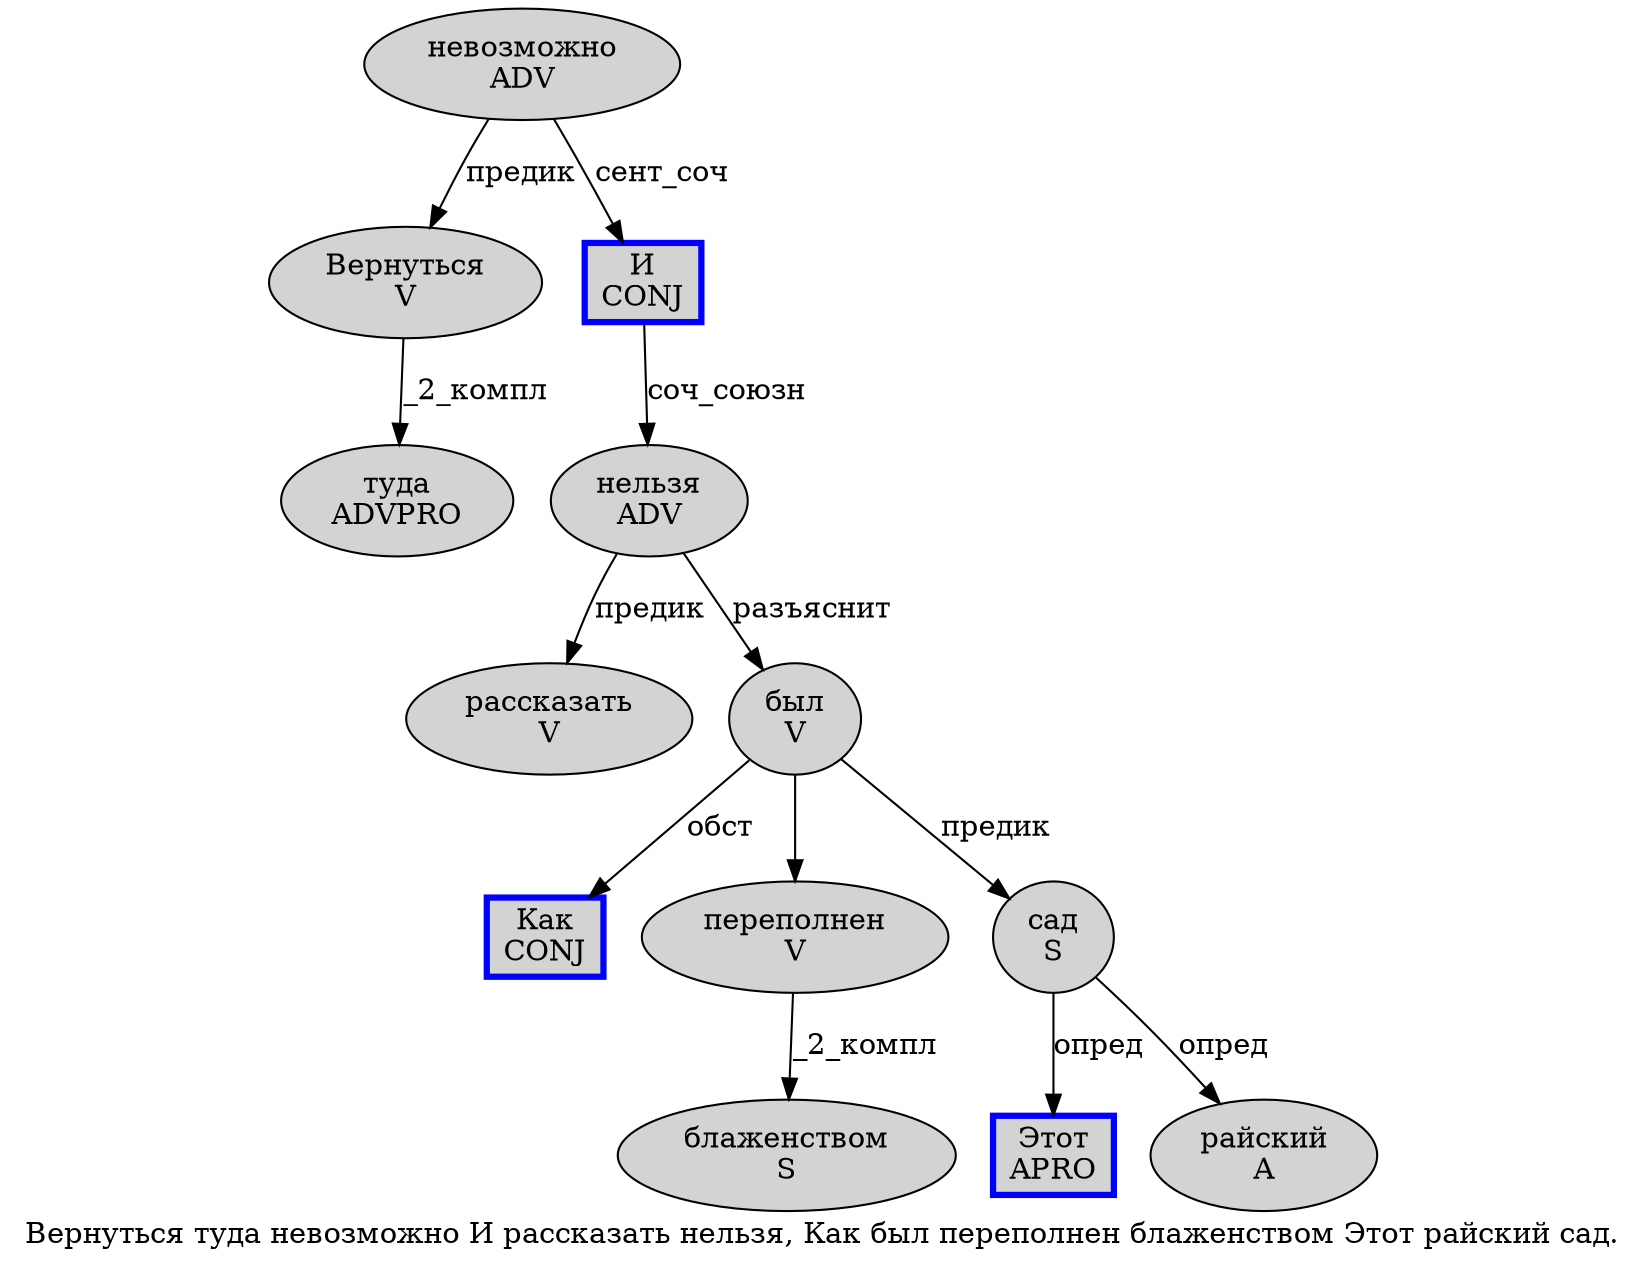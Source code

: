 digraph SENTENCE_1981 {
	graph [label="Вернуться туда невозможно И рассказать нельзя, Как был переполнен блаженством Этот райский сад."]
	node [style=filled]
		0 [label="Вернуться
V" color="" fillcolor=lightgray penwidth=1 shape=ellipse]
		1 [label="туда
ADVPRO" color="" fillcolor=lightgray penwidth=1 shape=ellipse]
		2 [label="невозможно
ADV" color="" fillcolor=lightgray penwidth=1 shape=ellipse]
		3 [label="И
CONJ" color=blue fillcolor=lightgray penwidth=3 shape=box]
		4 [label="рассказать
V" color="" fillcolor=lightgray penwidth=1 shape=ellipse]
		5 [label="нельзя
ADV" color="" fillcolor=lightgray penwidth=1 shape=ellipse]
		7 [label="Как
CONJ" color=blue fillcolor=lightgray penwidth=3 shape=box]
		8 [label="был
V" color="" fillcolor=lightgray penwidth=1 shape=ellipse]
		9 [label="переполнен
V" color="" fillcolor=lightgray penwidth=1 shape=ellipse]
		10 [label="блаженством
S" color="" fillcolor=lightgray penwidth=1 shape=ellipse]
		11 [label="Этот
APRO" color=blue fillcolor=lightgray penwidth=3 shape=box]
		12 [label="райский
A" color="" fillcolor=lightgray penwidth=1 shape=ellipse]
		13 [label="сад
S" color="" fillcolor=lightgray penwidth=1 shape=ellipse]
			9 -> 10 [label="_2_компл"]
			13 -> 11 [label="опред"]
			13 -> 12 [label="опред"]
			5 -> 4 [label="предик"]
			5 -> 8 [label="разъяснит"]
			3 -> 5 [label="соч_союзн"]
			8 -> 7 [label="обст"]
			8 -> 9
			8 -> 13 [label="предик"]
			2 -> 0 [label="предик"]
			2 -> 3 [label="сент_соч"]
			0 -> 1 [label="_2_компл"]
}